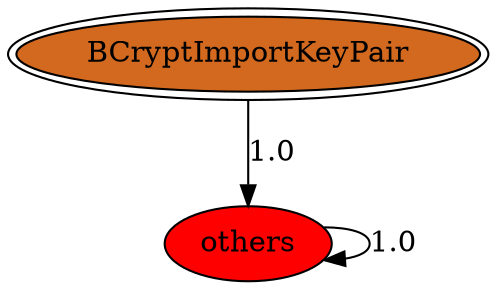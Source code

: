 digraph "./REPORTS/63263.json/API_PER_CATEGORY/BCryptImportKeyPair.exe_5412_CNG Cryptographic Primitive_API_per_Category_Transition_Matrix" {
	BCryptImportKeyPair [label=BCryptImportKeyPair fillcolor=chocolate peripheries=2 style=filled]
	others [label=others fillcolor=red style=filled]
	BCryptImportKeyPair -> others [label=1.0 fontcolor=black]
	others -> others [label=1.0 fontcolor=black]
}
